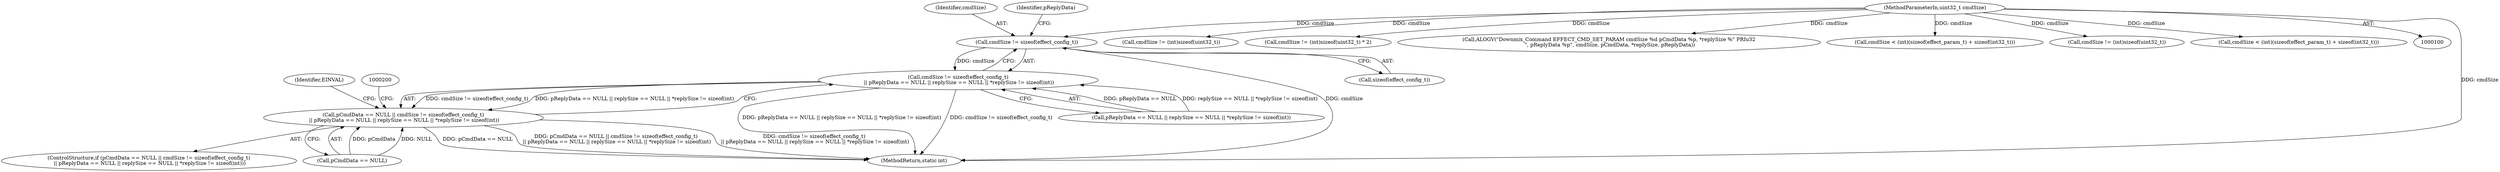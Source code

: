 digraph "0_Android_f490fc335772a9b14e78997486f4a572b0594c04@API" {
"1000176" [label="(Call,cmdSize != sizeof(effect_config_t))"];
"1000103" [label="(MethodParameterIn,uint32_t cmdSize)"];
"1000175" [label="(Call,cmdSize != sizeof(effect_config_t)\n || pReplyData == NULL || replySize == NULL || *replySize != sizeof(int))"];
"1000171" [label="(Call,pCmdData == NULL || cmdSize != sizeof(effect_config_t)\n || pReplyData == NULL || replySize == NULL || *replySize != sizeof(int))"];
"1000565" [label="(Call,cmdSize != (int)sizeof(uint32_t))"];
"1000178" [label="(Call,sizeof(effect_config_t))"];
"1000177" [label="(Identifier,cmdSize)"];
"1000103" [label="(MethodParameterIn,uint32_t cmdSize)"];
"1000172" [label="(Call,pCmdData == NULL)"];
"1000176" [label="(Call,cmdSize != sizeof(effect_config_t))"];
"1000175" [label="(Call,cmdSize != sizeof(effect_config_t)\n || pReplyData == NULL || replySize == NULL || *replySize != sizeof(int))"];
"1000170" [label="(ControlStructure,if (pCmdData == NULL || cmdSize != sizeof(effect_config_t)\n || pReplyData == NULL || replySize == NULL || *replySize != sizeof(int)))"];
"1000512" [label="(Call,cmdSize != (int)sizeof(uint32_t) * 2)"];
"1000182" [label="(Identifier,pReplyData)"];
"1000310" [label="(Call,ALOGV(\"Downmix_Command EFFECT_CMD_SET_PARAM cmdSize %d pCmdData %p, *replySize %\" PRIu32\n \", pReplyData %p\", cmdSize, pCmdData, *replySize, pReplyData))"];
"1000323" [label="(Call,cmdSize < (int)(sizeof(effect_param_t) + sizeof(int32_t)))"];
"1000494" [label="(Call,cmdSize != (int)sizeof(uint32_t))"];
"1000585" [label="(MethodReturn,static int)"];
"1000180" [label="(Call,pReplyData == NULL || replySize == NULL || *replySize != sizeof(int))"];
"1000171" [label="(Call,pCmdData == NULL || cmdSize != sizeof(effect_config_t)\n || pReplyData == NULL || replySize == NULL || *replySize != sizeof(int))"];
"1000227" [label="(Call,cmdSize < (int)(sizeof(effect_param_t) + sizeof(int32_t)))"];
"1000196" [label="(Identifier,EINVAL)"];
"1000176" -> "1000175"  [label="AST: "];
"1000176" -> "1000178"  [label="CFG: "];
"1000177" -> "1000176"  [label="AST: "];
"1000178" -> "1000176"  [label="AST: "];
"1000182" -> "1000176"  [label="CFG: "];
"1000175" -> "1000176"  [label="CFG: "];
"1000176" -> "1000585"  [label="DDG: cmdSize"];
"1000176" -> "1000175"  [label="DDG: cmdSize"];
"1000103" -> "1000176"  [label="DDG: cmdSize"];
"1000103" -> "1000100"  [label="AST: "];
"1000103" -> "1000585"  [label="DDG: cmdSize"];
"1000103" -> "1000227"  [label="DDG: cmdSize"];
"1000103" -> "1000310"  [label="DDG: cmdSize"];
"1000103" -> "1000323"  [label="DDG: cmdSize"];
"1000103" -> "1000494"  [label="DDG: cmdSize"];
"1000103" -> "1000512"  [label="DDG: cmdSize"];
"1000103" -> "1000565"  [label="DDG: cmdSize"];
"1000175" -> "1000171"  [label="AST: "];
"1000175" -> "1000180"  [label="CFG: "];
"1000180" -> "1000175"  [label="AST: "];
"1000171" -> "1000175"  [label="CFG: "];
"1000175" -> "1000585"  [label="DDG: pReplyData == NULL || replySize == NULL || *replySize != sizeof(int)"];
"1000175" -> "1000585"  [label="DDG: cmdSize != sizeof(effect_config_t)"];
"1000175" -> "1000171"  [label="DDG: cmdSize != sizeof(effect_config_t)"];
"1000175" -> "1000171"  [label="DDG: pReplyData == NULL || replySize == NULL || *replySize != sizeof(int)"];
"1000180" -> "1000175"  [label="DDG: pReplyData == NULL"];
"1000180" -> "1000175"  [label="DDG: replySize == NULL || *replySize != sizeof(int)"];
"1000171" -> "1000170"  [label="AST: "];
"1000171" -> "1000172"  [label="CFG: "];
"1000172" -> "1000171"  [label="AST: "];
"1000196" -> "1000171"  [label="CFG: "];
"1000200" -> "1000171"  [label="CFG: "];
"1000171" -> "1000585"  [label="DDG: pCmdData == NULL"];
"1000171" -> "1000585"  [label="DDG: pCmdData == NULL || cmdSize != sizeof(effect_config_t)\n || pReplyData == NULL || replySize == NULL || *replySize != sizeof(int)"];
"1000171" -> "1000585"  [label="DDG: cmdSize != sizeof(effect_config_t)\n || pReplyData == NULL || replySize == NULL || *replySize != sizeof(int)"];
"1000172" -> "1000171"  [label="DDG: pCmdData"];
"1000172" -> "1000171"  [label="DDG: NULL"];
}

